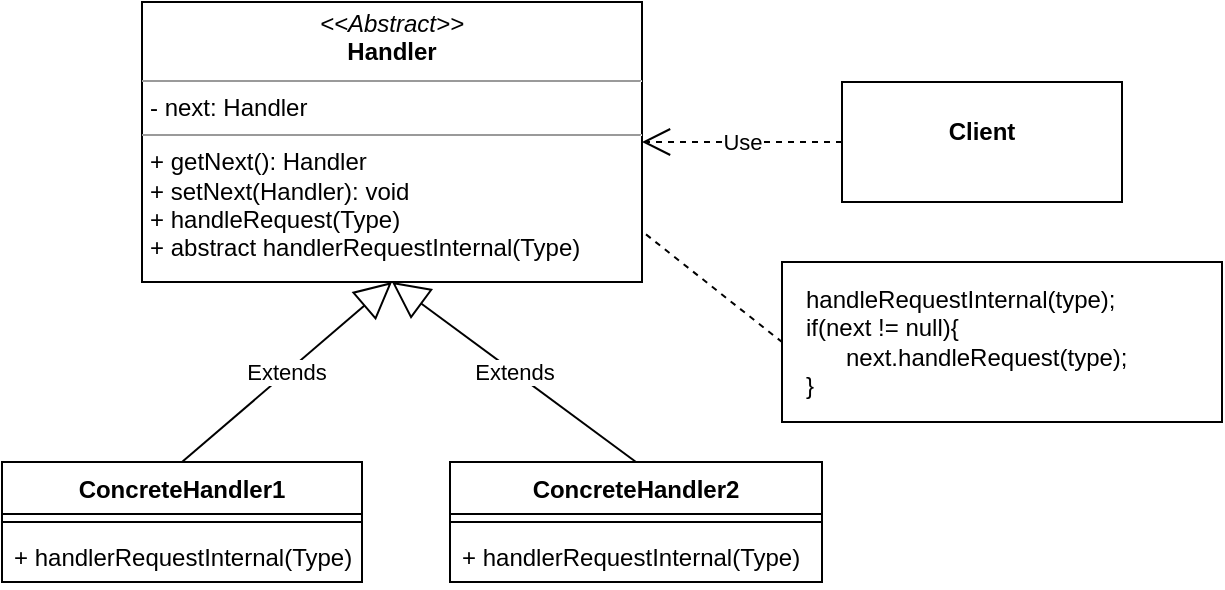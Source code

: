 <mxfile version="13.9.9" type="device"><diagram id="C5RBs43oDa-KdzZeNtuy" name="Page-1"><mxGraphModel dx="1024" dy="592" grid="1" gridSize="10" guides="1" tooltips="1" connect="1" arrows="1" fold="1" page="1" pageScale="1" pageWidth="827" pageHeight="1169" math="0" shadow="0"><root><mxCell id="WIyWlLk6GJQsqaUBKTNV-0"/><mxCell id="WIyWlLk6GJQsqaUBKTNV-1" parent="WIyWlLk6GJQsqaUBKTNV-0"/><mxCell id="jVx6VKLBfBm-yknYFDqX-0" value="ConcreteHandler1" style="swimlane;fontStyle=1;align=center;verticalAlign=top;childLayout=stackLayout;horizontal=1;startSize=26;horizontalStack=0;resizeParent=1;resizeParentMax=0;resizeLast=0;collapsible=1;marginBottom=0;" vertex="1" parent="WIyWlLk6GJQsqaUBKTNV-1"><mxGeometry x="110" y="350" width="180" height="60" as="geometry"/></mxCell><mxCell id="jVx6VKLBfBm-yknYFDqX-2" value="" style="line;strokeWidth=1;fillColor=none;align=left;verticalAlign=middle;spacingTop=-1;spacingLeft=3;spacingRight=3;rotatable=0;labelPosition=right;points=[];portConstraint=eastwest;" vertex="1" parent="jVx6VKLBfBm-yknYFDqX-0"><mxGeometry y="26" width="180" height="8" as="geometry"/></mxCell><mxCell id="jVx6VKLBfBm-yknYFDqX-3" value="+ handlerRequestInternal(Type)" style="text;strokeColor=none;fillColor=none;align=left;verticalAlign=top;spacingLeft=4;spacingRight=4;overflow=hidden;rotatable=0;points=[[0,0.5],[1,0.5]];portConstraint=eastwest;" vertex="1" parent="jVx6VKLBfBm-yknYFDqX-0"><mxGeometry y="34" width="180" height="26" as="geometry"/></mxCell><mxCell id="jVx6VKLBfBm-yknYFDqX-4" value="&lt;p style=&quot;margin: 0px ; margin-top: 4px ; text-align: center&quot;&gt;&lt;i&gt;&amp;lt;&amp;lt;Abstract&amp;gt;&amp;gt;&lt;/i&gt;&lt;br&gt;&lt;b&gt;Handler&lt;/b&gt;&lt;/p&gt;&lt;hr size=&quot;1&quot;&gt;&lt;p style=&quot;margin: 0px ; margin-left: 4px&quot;&gt;- next: Handler&lt;br&gt;&lt;/p&gt;&lt;hr size=&quot;1&quot;&gt;&lt;p style=&quot;margin: 0px ; margin-left: 4px&quot;&gt;+ getNext(): Handler&lt;br&gt;+ setNext(Handler): void&lt;/p&gt;&lt;p style=&quot;margin: 0px ; margin-left: 4px&quot;&gt;+ handleRequest(Type)&lt;/p&gt;&lt;p style=&quot;margin: 0px ; margin-left: 4px&quot;&gt;+ abstract handlerRequestInternal(Type)&lt;/p&gt;&lt;p style=&quot;margin: 0px ; margin-left: 4px&quot;&gt;&lt;br&gt;&lt;/p&gt;" style="verticalAlign=top;align=left;overflow=fill;fontSize=12;fontFamily=Helvetica;html=1;" vertex="1" parent="WIyWlLk6GJQsqaUBKTNV-1"><mxGeometry x="180" y="120" width="250" height="140" as="geometry"/></mxCell><mxCell id="jVx6VKLBfBm-yknYFDqX-9" value="&lt;p style=&quot;margin: 0px ; margin-top: 4px ; text-align: center&quot;&gt;&lt;br&gt;&lt;b&gt;Client&lt;/b&gt;&lt;/p&gt;" style="verticalAlign=top;align=left;overflow=fill;fontSize=12;fontFamily=Helvetica;html=1;" vertex="1" parent="WIyWlLk6GJQsqaUBKTNV-1"><mxGeometry x="530" y="160" width="140" height="60" as="geometry"/></mxCell><mxCell id="jVx6VKLBfBm-yknYFDqX-11" value="Use" style="endArrow=open;endSize=12;dashed=1;html=1;exitX=0;exitY=0.5;exitDx=0;exitDy=0;entryX=1;entryY=0.5;entryDx=0;entryDy=0;" edge="1" parent="WIyWlLk6GJQsqaUBKTNV-1" source="jVx6VKLBfBm-yknYFDqX-9" target="jVx6VKLBfBm-yknYFDqX-4"><mxGeometry width="160" relative="1" as="geometry"><mxPoint x="390" y="310" as="sourcePoint"/><mxPoint x="550" y="310" as="targetPoint"/></mxGeometry></mxCell><mxCell id="jVx6VKLBfBm-yknYFDqX-12" value="ConcreteHandler2" style="swimlane;fontStyle=1;align=center;verticalAlign=top;childLayout=stackLayout;horizontal=1;startSize=26;horizontalStack=0;resizeParent=1;resizeParentMax=0;resizeLast=0;collapsible=1;marginBottom=0;" vertex="1" parent="WIyWlLk6GJQsqaUBKTNV-1"><mxGeometry x="334" y="350" width="186" height="60" as="geometry"/></mxCell><mxCell id="jVx6VKLBfBm-yknYFDqX-13" value="" style="line;strokeWidth=1;fillColor=none;align=left;verticalAlign=middle;spacingTop=-1;spacingLeft=3;spacingRight=3;rotatable=0;labelPosition=right;points=[];portConstraint=eastwest;" vertex="1" parent="jVx6VKLBfBm-yknYFDqX-12"><mxGeometry y="26" width="186" height="8" as="geometry"/></mxCell><mxCell id="jVx6VKLBfBm-yknYFDqX-14" value="+ handlerRequestInternal(Type)" style="text;strokeColor=none;fillColor=none;align=left;verticalAlign=top;spacingLeft=4;spacingRight=4;overflow=hidden;rotatable=0;points=[[0,0.5],[1,0.5]];portConstraint=eastwest;" vertex="1" parent="jVx6VKLBfBm-yknYFDqX-12"><mxGeometry y="34" width="186" height="26" as="geometry"/></mxCell><mxCell id="jVx6VKLBfBm-yknYFDqX-15" value="Extends" style="endArrow=block;endSize=16;endFill=0;html=1;exitX=0.5;exitY=0;exitDx=0;exitDy=0;entryX=0.5;entryY=1;entryDx=0;entryDy=0;" edge="1" parent="WIyWlLk6GJQsqaUBKTNV-1" source="jVx6VKLBfBm-yknYFDqX-0" target="jVx6VKLBfBm-yknYFDqX-4"><mxGeometry width="160" relative="1" as="geometry"><mxPoint x="390" y="310" as="sourcePoint"/><mxPoint x="550" y="310" as="targetPoint"/></mxGeometry></mxCell><mxCell id="jVx6VKLBfBm-yknYFDqX-16" value="Extends" style="endArrow=block;endSize=16;endFill=0;html=1;exitX=0.5;exitY=0;exitDx=0;exitDy=0;entryX=0.5;entryY=1;entryDx=0;entryDy=0;" edge="1" parent="WIyWlLk6GJQsqaUBKTNV-1" source="jVx6VKLBfBm-yknYFDqX-12" target="jVx6VKLBfBm-yknYFDqX-4"><mxGeometry width="160" relative="1" as="geometry"><mxPoint x="210" y="360" as="sourcePoint"/><mxPoint x="305" y="270" as="targetPoint"/></mxGeometry></mxCell><mxCell id="jVx6VKLBfBm-yknYFDqX-17" value="&lt;div&gt;handleRequestInternal(type);&lt;/div&gt;&lt;div&gt;if(next != null){&lt;/div&gt;&lt;div&gt;&amp;nbsp; &amp;nbsp; &amp;nbsp; next.handleRequest(type);&lt;/div&gt;&lt;div&gt;}&lt;/div&gt;" style="rounded=0;whiteSpace=wrap;html=1;align=left;spacingLeft=10;" vertex="1" parent="WIyWlLk6GJQsqaUBKTNV-1"><mxGeometry x="500" y="250" width="220" height="80" as="geometry"/></mxCell><mxCell id="jVx6VKLBfBm-yknYFDqX-19" value="" style="endArrow=none;dashed=1;html=1;entryX=0;entryY=0.5;entryDx=0;entryDy=0;exitX=1.008;exitY=0.83;exitDx=0;exitDy=0;exitPerimeter=0;" edge="1" parent="WIyWlLk6GJQsqaUBKTNV-1" source="jVx6VKLBfBm-yknYFDqX-4" target="jVx6VKLBfBm-yknYFDqX-17"><mxGeometry width="50" height="50" relative="1" as="geometry"><mxPoint x="410" y="200" as="sourcePoint"/><mxPoint x="460" y="150" as="targetPoint"/></mxGeometry></mxCell></root></mxGraphModel></diagram></mxfile>